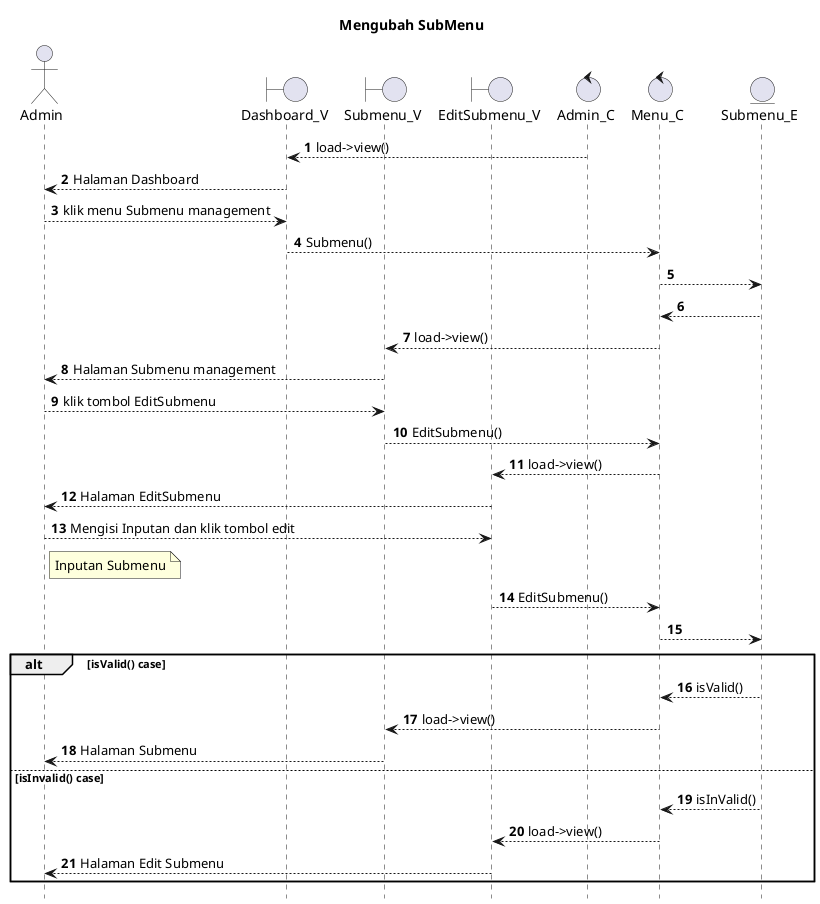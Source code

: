 @startuml

autonumber
hide footbox
title Mengubah SubMenu

Actor Admin
boundary Dashboard_V
boundary Submenu_V
boundary EditSubmenu_V
control Admin_C
control Menu_C
Entity Submenu_E

Admin_C --> Dashboard_V: load->view()
Dashboard_V --> Admin: Halaman Dashboard
Admin --> Dashboard_V: klik menu Submenu management
Dashboard_V --> Menu_C: Submenu()
Menu_C --> Submenu_E:
    
    Submenu_E --> Menu_C:
    Menu_C --> Submenu_V: load->view()
    Submenu_V --> Admin: Halaman Submenu management

Admin --> Submenu_V: klik tombol EditSubmenu
Submenu_V --> Menu_C: EditSubmenu()
Menu_C --> EditSubmenu_V: load->view()
EditSubmenu_V --> Admin: Halaman EditSubmenu

Admin --> EditSubmenu_V: Mengisi Inputan dan klik tombol edit
    note right of Admin
        Inputan Submenu
            end note
EditSubmenu_V --> Menu_C: EditSubmenu()
Menu_C --> Submenu_E:

alt isValid() case
    
    Submenu_E --> Menu_C: isValid()
    Menu_C --> Submenu_V: load->view()
    Submenu_V --> Admin: Halaman Submenu

else isInvalid() case
    
    Submenu_E --> Menu_C: isInValid()
    Menu_C --> EditSubmenu_V: load->view()
    EditSubmenu_V --> Admin: Halaman Edit Submenu

end
@enduml